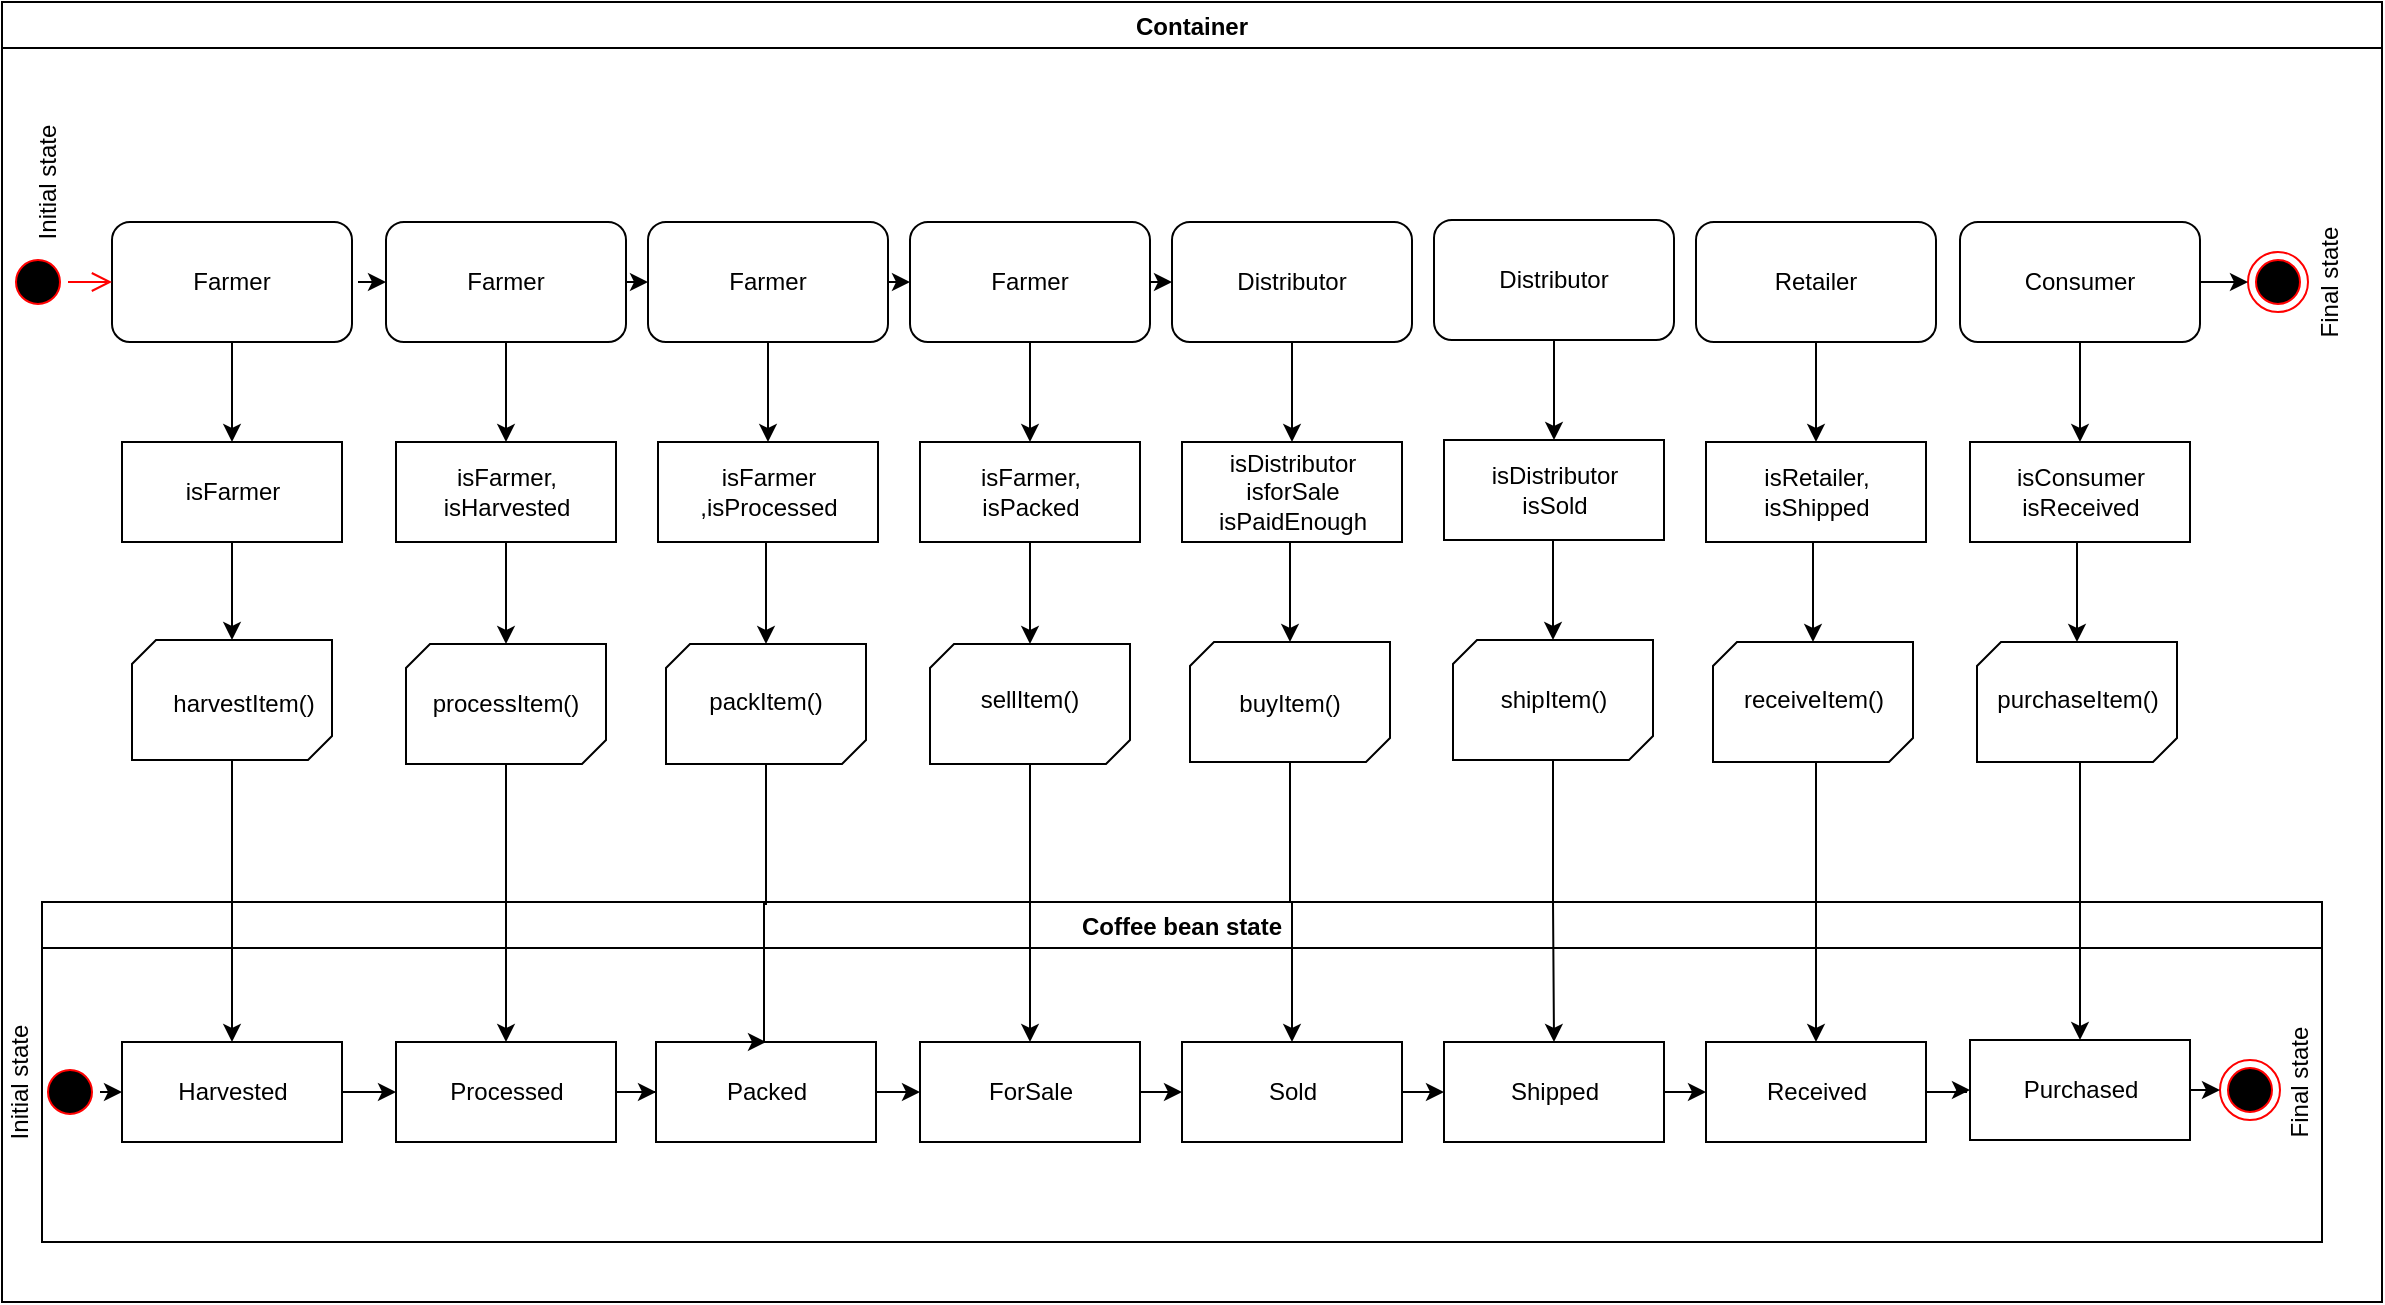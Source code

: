 <mxfile version="12.9.3" type="device"><diagram id="MonJi3JP2goFsn32RvlY" name="Page-1"><mxGraphModel dx="1369" dy="881" grid="1" gridSize="10" guides="1" tooltips="1" connect="1" arrows="1" fold="1" page="1" pageScale="1" pageWidth="850" pageHeight="1100" math="0" shadow="0"><root><mxCell id="0"/><mxCell id="1" parent="0"/><mxCell id="y3yy79AGP6lTJCqs8TFT-1" value="Container" style="swimlane;" parent="1" vertex="1"><mxGeometry x="190" y="91" width="1190" height="650" as="geometry"/></mxCell><mxCell id="y3yy79AGP6lTJCqs8TFT-3" value="" style="ellipse;html=1;shape=startState;fillColor=#000000;strokeColor=#ff0000;" parent="y3yy79AGP6lTJCqs8TFT-1" vertex="1"><mxGeometry x="3" y="125" width="30" height="30" as="geometry"/></mxCell><mxCell id="y3yy79AGP6lTJCqs8TFT-6" value="Coffee bean state" style="swimlane;" parent="y3yy79AGP6lTJCqs8TFT-1" vertex="1"><mxGeometry x="20" y="450" width="1140" height="170" as="geometry"/></mxCell><mxCell id="y3yy79AGP6lTJCqs8TFT-48" value="" style="edgeStyle=orthogonalEdgeStyle;rounded=0;orthogonalLoop=1;jettySize=auto;html=1;" parent="y3yy79AGP6lTJCqs8TFT-6" source="y3yy79AGP6lTJCqs8TFT-21" target="y3yy79AGP6lTJCqs8TFT-25" edge="1"><mxGeometry relative="1" as="geometry"/></mxCell><mxCell id="y3yy79AGP6lTJCqs8TFT-21" value="Harvested" style="html=1;" parent="y3yy79AGP6lTJCqs8TFT-6" vertex="1"><mxGeometry x="40" y="70" width="110" height="50" as="geometry"/></mxCell><mxCell id="y3yy79AGP6lTJCqs8TFT-51" value="" style="edgeStyle=orthogonalEdgeStyle;rounded=0;orthogonalLoop=1;jettySize=auto;html=1;" parent="y3yy79AGP6lTJCqs8TFT-6" source="y3yy79AGP6lTJCqs8TFT-23" target="y3yy79AGP6lTJCqs8TFT-22" edge="1"><mxGeometry relative="1" as="geometry"/></mxCell><mxCell id="y3yy79AGP6lTJCqs8TFT-50" value="" style="edgeStyle=orthogonalEdgeStyle;rounded=0;orthogonalLoop=1;jettySize=auto;html=1;entryX=0;entryY=0.5;entryDx=0;entryDy=0;" parent="y3yy79AGP6lTJCqs8TFT-6" source="y3yy79AGP6lTJCqs8TFT-24" target="y3yy79AGP6lTJCqs8TFT-23" edge="1"><mxGeometry relative="1" as="geometry"><mxPoint x="445" y="95" as="targetPoint"/></mxGeometry></mxCell><mxCell id="y3yy79AGP6lTJCqs8TFT-49" value="" style="edgeStyle=orthogonalEdgeStyle;rounded=0;orthogonalLoop=1;jettySize=auto;html=1;" parent="y3yy79AGP6lTJCqs8TFT-6" source="y3yy79AGP6lTJCqs8TFT-25" target="y3yy79AGP6lTJCqs8TFT-24" edge="1"><mxGeometry relative="1" as="geometry"/></mxCell><mxCell id="y3yy79AGP6lTJCqs8TFT-27" value="" style="ellipse;html=1;shape=endState;fillColor=#000000;strokeColor=#ff0000;" parent="y3yy79AGP6lTJCqs8TFT-6" vertex="1"><mxGeometry x="1089" y="79" width="30" height="30" as="geometry"/></mxCell><mxCell id="eGiz_BsD56BMjdw_Xaa4-88" style="edgeStyle=orthogonalEdgeStyle;rounded=0;orthogonalLoop=1;jettySize=auto;html=1;exitX=1;exitY=0.5;exitDx=0;exitDy=0;entryX=0;entryY=0.5;entryDx=0;entryDy=0;" edge="1" parent="y3yy79AGP6lTJCqs8TFT-6" source="y3yy79AGP6lTJCqs8TFT-29" target="y3yy79AGP6lTJCqs8TFT-21"><mxGeometry relative="1" as="geometry"/></mxCell><mxCell id="y3yy79AGP6lTJCqs8TFT-29" value="" style="ellipse;html=1;shape=startState;fillColor=#000000;strokeColor=#ff0000;" parent="y3yy79AGP6lTJCqs8TFT-6" vertex="1"><mxGeometry x="-1" y="80" width="30" height="30" as="geometry"/></mxCell><mxCell id="eGiz_BsD56BMjdw_Xaa4-70" value="" style="group" vertex="1" connectable="0" parent="y3yy79AGP6lTJCqs8TFT-6"><mxGeometry x="177" y="70" width="110" height="50" as="geometry"/></mxCell><mxCell id="y3yy79AGP6lTJCqs8TFT-25" value="Processed" style="html=1;" parent="eGiz_BsD56BMjdw_Xaa4-70" vertex="1"><mxGeometry width="110" height="50" as="geometry"/></mxCell><mxCell id="eGiz_BsD56BMjdw_Xaa4-71" value="" style="group" vertex="1" connectable="0" parent="y3yy79AGP6lTJCqs8TFT-6"><mxGeometry x="307" y="70" width="110" height="50" as="geometry"/></mxCell><mxCell id="y3yy79AGP6lTJCqs8TFT-24" value="Packed" style="html=1;" parent="eGiz_BsD56BMjdw_Xaa4-71" vertex="1"><mxGeometry width="110" height="50" as="geometry"/></mxCell><mxCell id="eGiz_BsD56BMjdw_Xaa4-72" value="" style="group" vertex="1" connectable="0" parent="y3yy79AGP6lTJCqs8TFT-6"><mxGeometry x="439" y="70" width="110" height="50" as="geometry"/></mxCell><mxCell id="y3yy79AGP6lTJCqs8TFT-23" value="ForSale" style="html=1;" parent="eGiz_BsD56BMjdw_Xaa4-72" vertex="1"><mxGeometry width="110" height="50" as="geometry"/></mxCell><mxCell id="eGiz_BsD56BMjdw_Xaa4-73" value="" style="group" vertex="1" connectable="0" parent="y3yy79AGP6lTJCqs8TFT-6"><mxGeometry x="570" y="70" width="110" height="50" as="geometry"/></mxCell><mxCell id="y3yy79AGP6lTJCqs8TFT-22" value="Sold" style="html=1;" parent="eGiz_BsD56BMjdw_Xaa4-73" vertex="1"><mxGeometry width="110" height="50" as="geometry"/></mxCell><mxCell id="eGiz_BsD56BMjdw_Xaa4-74" value="" style="group" vertex="1" connectable="0" parent="y3yy79AGP6lTJCqs8TFT-6"><mxGeometry x="701" y="70" width="110" height="50" as="geometry"/></mxCell><mxCell id="eGiz_BsD56BMjdw_Xaa4-32" value="Shipped" style="html=1;" vertex="1" parent="eGiz_BsD56BMjdw_Xaa4-74"><mxGeometry width="110" height="50" as="geometry"/></mxCell><mxCell id="eGiz_BsD56BMjdw_Xaa4-75" value="" style="group" vertex="1" connectable="0" parent="y3yy79AGP6lTJCqs8TFT-6"><mxGeometry x="832" y="70" width="110" height="50" as="geometry"/></mxCell><mxCell id="eGiz_BsD56BMjdw_Xaa4-33" value="Received" style="html=1;" vertex="1" parent="eGiz_BsD56BMjdw_Xaa4-75"><mxGeometry width="110" height="50" as="geometry"/></mxCell><mxCell id="eGiz_BsD56BMjdw_Xaa4-76" value="" style="group" vertex="1" connectable="0" parent="y3yy79AGP6lTJCqs8TFT-6"><mxGeometry x="964" y="69" width="110" height="50" as="geometry"/></mxCell><mxCell id="eGiz_BsD56BMjdw_Xaa4-34" value="Purchased" style="html=1;" vertex="1" parent="eGiz_BsD56BMjdw_Xaa4-76"><mxGeometry width="110" height="50" as="geometry"/></mxCell><mxCell id="eGiz_BsD56BMjdw_Xaa4-89" style="edgeStyle=orthogonalEdgeStyle;rounded=0;orthogonalLoop=1;jettySize=auto;html=1;entryX=0;entryY=0.5;entryDx=0;entryDy=0;" edge="1" parent="y3yy79AGP6lTJCqs8TFT-6" source="y3yy79AGP6lTJCqs8TFT-22" target="eGiz_BsD56BMjdw_Xaa4-32"><mxGeometry relative="1" as="geometry"/></mxCell><mxCell id="eGiz_BsD56BMjdw_Xaa4-90" style="edgeStyle=orthogonalEdgeStyle;rounded=0;orthogonalLoop=1;jettySize=auto;html=1;entryX=0;entryY=0.5;entryDx=0;entryDy=0;" edge="1" parent="y3yy79AGP6lTJCqs8TFT-6" source="eGiz_BsD56BMjdw_Xaa4-32" target="eGiz_BsD56BMjdw_Xaa4-33"><mxGeometry relative="1" as="geometry"/></mxCell><mxCell id="eGiz_BsD56BMjdw_Xaa4-91" style="edgeStyle=orthogonalEdgeStyle;rounded=0;orthogonalLoop=1;jettySize=auto;html=1;entryX=0;entryY=0.5;entryDx=0;entryDy=0;" edge="1" parent="y3yy79AGP6lTJCqs8TFT-6" source="eGiz_BsD56BMjdw_Xaa4-33" target="eGiz_BsD56BMjdw_Xaa4-34"><mxGeometry relative="1" as="geometry"/></mxCell><mxCell id="eGiz_BsD56BMjdw_Xaa4-92" style="edgeStyle=orthogonalEdgeStyle;rounded=0;orthogonalLoop=1;jettySize=auto;html=1;exitX=1;exitY=0.5;exitDx=0;exitDy=0;entryX=0;entryY=0.5;entryDx=0;entryDy=0;" edge="1" parent="y3yy79AGP6lTJCqs8TFT-6" source="eGiz_BsD56BMjdw_Xaa4-34" target="y3yy79AGP6lTJCqs8TFT-27"><mxGeometry relative="1" as="geometry"/></mxCell><mxCell id="y3yy79AGP6lTJCqs8TFT-11" value="" style="ellipse;html=1;shape=endState;fillColor=#000000;strokeColor=#ff0000;" parent="y3yy79AGP6lTJCqs8TFT-1" vertex="1"><mxGeometry x="1123" y="125" width="30" height="30" as="geometry"/></mxCell><mxCell id="y3yy79AGP6lTJCqs8TFT-36" style="edgeStyle=orthogonalEdgeStyle;rounded=0;orthogonalLoop=1;jettySize=auto;html=1;entryX=0.5;entryY=0;entryDx=0;entryDy=0;" parent="y3yy79AGP6lTJCqs8TFT-1" source="y3yy79AGP6lTJCqs8TFT-12" target="y3yy79AGP6lTJCqs8TFT-16" edge="1"><mxGeometry relative="1" as="geometry"/></mxCell><mxCell id="eGiz_BsD56BMjdw_Xaa4-68" style="edgeStyle=orthogonalEdgeStyle;rounded=0;orthogonalLoop=1;jettySize=auto;html=1;exitX=1;exitY=0.5;exitDx=0;exitDy=0;entryX=0;entryY=0.5;entryDx=0;entryDy=0;" edge="1" parent="y3yy79AGP6lTJCqs8TFT-1" source="y3yy79AGP6lTJCqs8TFT-12" target="y3yy79AGP6lTJCqs8TFT-13"><mxGeometry relative="1" as="geometry"/></mxCell><mxCell id="y3yy79AGP6lTJCqs8TFT-12" value="Farmer" style="rounded=1;whiteSpace=wrap;html=1;" parent="y3yy79AGP6lTJCqs8TFT-1" vertex="1"><mxGeometry x="192" y="110" width="120" height="60" as="geometry"/></mxCell><mxCell id="y3yy79AGP6lTJCqs8TFT-37" style="edgeStyle=orthogonalEdgeStyle;rounded=0;orthogonalLoop=1;jettySize=auto;html=1;entryX=0.5;entryY=0;entryDx=0;entryDy=0;" parent="y3yy79AGP6lTJCqs8TFT-1" source="y3yy79AGP6lTJCqs8TFT-13" target="y3yy79AGP6lTJCqs8TFT-17" edge="1"><mxGeometry relative="1" as="geometry"/></mxCell><mxCell id="eGiz_BsD56BMjdw_Xaa4-78" style="edgeStyle=orthogonalEdgeStyle;rounded=0;orthogonalLoop=1;jettySize=auto;html=1;exitX=1;exitY=0.5;exitDx=0;exitDy=0;entryX=0;entryY=0.5;entryDx=0;entryDy=0;" edge="1" parent="y3yy79AGP6lTJCqs8TFT-1" source="y3yy79AGP6lTJCqs8TFT-13" target="y3yy79AGP6lTJCqs8TFT-14"><mxGeometry relative="1" as="geometry"/></mxCell><mxCell id="y3yy79AGP6lTJCqs8TFT-13" value="Farmer" style="rounded=1;whiteSpace=wrap;html=1;" parent="y3yy79AGP6lTJCqs8TFT-1" vertex="1"><mxGeometry x="323" y="110" width="120" height="60" as="geometry"/></mxCell><mxCell id="y3yy79AGP6lTJCqs8TFT-38" style="edgeStyle=orthogonalEdgeStyle;rounded=0;orthogonalLoop=1;jettySize=auto;html=1;entryX=0.5;entryY=0;entryDx=0;entryDy=0;" parent="y3yy79AGP6lTJCqs8TFT-1" source="y3yy79AGP6lTJCqs8TFT-14" target="y3yy79AGP6lTJCqs8TFT-18" edge="1"><mxGeometry relative="1" as="geometry"/></mxCell><mxCell id="eGiz_BsD56BMjdw_Xaa4-79" style="edgeStyle=orthogonalEdgeStyle;rounded=0;orthogonalLoop=1;jettySize=auto;html=1;exitX=1;exitY=0.5;exitDx=0;exitDy=0;entryX=0;entryY=0.5;entryDx=0;entryDy=0;" edge="1" parent="y3yy79AGP6lTJCqs8TFT-1" source="y3yy79AGP6lTJCqs8TFT-14" target="y3yy79AGP6lTJCqs8TFT-15"><mxGeometry relative="1" as="geometry"/></mxCell><mxCell id="y3yy79AGP6lTJCqs8TFT-14" value="Farmer" style="rounded=1;whiteSpace=wrap;html=1;" parent="y3yy79AGP6lTJCqs8TFT-1" vertex="1"><mxGeometry x="454" y="110" width="120" height="60" as="geometry"/></mxCell><mxCell id="y3yy79AGP6lTJCqs8TFT-39" style="edgeStyle=orthogonalEdgeStyle;rounded=0;orthogonalLoop=1;jettySize=auto;html=1;" parent="y3yy79AGP6lTJCqs8TFT-1" source="y3yy79AGP6lTJCqs8TFT-15" target="y3yy79AGP6lTJCqs8TFT-19" edge="1"><mxGeometry relative="1" as="geometry"/></mxCell><mxCell id="y3yy79AGP6lTJCqs8TFT-15" value="Distributor" style="rounded=1;whiteSpace=wrap;html=1;" parent="y3yy79AGP6lTJCqs8TFT-1" vertex="1"><mxGeometry x="585" y="110" width="120" height="60" as="geometry"/></mxCell><mxCell id="eGiz_BsD56BMjdw_Xaa4-62" style="edgeStyle=orthogonalEdgeStyle;rounded=0;orthogonalLoop=1;jettySize=auto;html=1;" edge="1" parent="y3yy79AGP6lTJCqs8TFT-1" source="y3yy79AGP6lTJCqs8TFT-19" target="y3yy79AGP6lTJCqs8TFT-34"><mxGeometry relative="1" as="geometry"><Array as="points"><mxPoint x="644" y="279"/><mxPoint x="644" y="279"/></Array></mxGeometry></mxCell><mxCell id="y3yy79AGP6lTJCqs8TFT-19" value="isDistributor&lt;br&gt;isforSale&lt;br&gt;isPaidEnough" style="html=1;" parent="y3yy79AGP6lTJCqs8TFT-1" vertex="1"><mxGeometry x="590" y="220" width="110" height="50" as="geometry"/></mxCell><mxCell id="eGiz_BsD56BMjdw_Xaa4-61" style="edgeStyle=orthogonalEdgeStyle;rounded=0;orthogonalLoop=1;jettySize=auto;html=1;entryX=0.5;entryY=0;entryDx=0;entryDy=0;entryPerimeter=0;" edge="1" parent="y3yy79AGP6lTJCqs8TFT-1" source="y3yy79AGP6lTJCqs8TFT-18" target="y3yy79AGP6lTJCqs8TFT-33"><mxGeometry relative="1" as="geometry"/></mxCell><mxCell id="y3yy79AGP6lTJCqs8TFT-18" value="isFarmer,&lt;br&gt;isPacked" style="html=1;" parent="y3yy79AGP6lTJCqs8TFT-1" vertex="1"><mxGeometry x="459" y="220" width="110" height="50" as="geometry"/></mxCell><mxCell id="eGiz_BsD56BMjdw_Xaa4-60" style="edgeStyle=orthogonalEdgeStyle;rounded=0;orthogonalLoop=1;jettySize=auto;html=1;entryX=0.5;entryY=0;entryDx=0;entryDy=0;entryPerimeter=0;" edge="1" parent="y3yy79AGP6lTJCqs8TFT-1" source="y3yy79AGP6lTJCqs8TFT-17" target="y3yy79AGP6lTJCqs8TFT-32"><mxGeometry relative="1" as="geometry"><Array as="points"><mxPoint x="382" y="289"/><mxPoint x="382" y="289"/></Array></mxGeometry></mxCell><mxCell id="y3yy79AGP6lTJCqs8TFT-17" value="isFarmer&lt;br&gt;,isProcessed" style="html=1;" parent="y3yy79AGP6lTJCqs8TFT-1" vertex="1"><mxGeometry x="328" y="220" width="110" height="50" as="geometry"/></mxCell><mxCell id="eGiz_BsD56BMjdw_Xaa4-58" style="edgeStyle=orthogonalEdgeStyle;rounded=0;orthogonalLoop=1;jettySize=auto;html=1;" edge="1" parent="y3yy79AGP6lTJCqs8TFT-1" source="y3yy79AGP6lTJCqs8TFT-16" target="y3yy79AGP6lTJCqs8TFT-31"><mxGeometry relative="1" as="geometry"/></mxCell><mxCell id="y3yy79AGP6lTJCqs8TFT-16" value="isFarmer,&lt;br&gt;isHarvested" style="html=1;" parent="y3yy79AGP6lTJCqs8TFT-1" vertex="1"><mxGeometry x="197" y="220" width="110" height="50" as="geometry"/></mxCell><mxCell id="y3yy79AGP6lTJCqs8TFT-54" value="Initial state" style="text;html=1;strokeColor=none;fillColor=none;align=center;verticalAlign=middle;whiteSpace=wrap;rounded=0;rotation=-90;" parent="y3yy79AGP6lTJCqs8TFT-1" vertex="1"><mxGeometry x="-26" y="530" width="70" height="20" as="geometry"/></mxCell><mxCell id="y3yy79AGP6lTJCqs8TFT-64" value="Initial state" style="text;html=1;strokeColor=none;fillColor=none;align=center;verticalAlign=middle;whiteSpace=wrap;rounded=0;rotation=-90;" parent="y3yy79AGP6lTJCqs8TFT-1" vertex="1"><mxGeometry x="-12" y="80" width="70" height="20" as="geometry"/></mxCell><mxCell id="y3yy79AGP6lTJCqs8TFT-65" value="Final state" style="text;html=1;strokeColor=none;fillColor=none;align=center;verticalAlign=middle;whiteSpace=wrap;rounded=0;rotation=-90;" parent="y3yy79AGP6lTJCqs8TFT-1" vertex="1"><mxGeometry x="1129" y="130" width="70" height="20" as="geometry"/></mxCell><mxCell id="eGiz_BsD56BMjdw_Xaa4-66" style="edgeStyle=orthogonalEdgeStyle;rounded=0;orthogonalLoop=1;jettySize=auto;html=1;entryX=0;entryY=0.5;entryDx=0;entryDy=0;" edge="1" parent="y3yy79AGP6lTJCqs8TFT-1" source="eGiz_BsD56BMjdw_Xaa4-13" target="y3yy79AGP6lTJCqs8TFT-11"><mxGeometry relative="1" as="geometry"/></mxCell><mxCell id="eGiz_BsD56BMjdw_Xaa4-13" value="Consumer" style="rounded=1;whiteSpace=wrap;html=1;" vertex="1" parent="y3yy79AGP6lTJCqs8TFT-1"><mxGeometry x="979" y="110" width="120" height="60" as="geometry"/></mxCell><mxCell id="eGiz_BsD56BMjdw_Xaa4-65" style="edgeStyle=orthogonalEdgeStyle;rounded=0;orthogonalLoop=1;jettySize=auto;html=1;entryX=0.5;entryY=0;entryDx=0;entryDy=0;entryPerimeter=0;" edge="1" parent="y3yy79AGP6lTJCqs8TFT-1" source="eGiz_BsD56BMjdw_Xaa4-15" target="eGiz_BsD56BMjdw_Xaa4-16"><mxGeometry relative="1" as="geometry"><Array as="points"><mxPoint x="1038" y="295"/></Array></mxGeometry></mxCell><mxCell id="eGiz_BsD56BMjdw_Xaa4-15" value="isConsumer&lt;br&gt;isReceived" style="html=1;" vertex="1" parent="y3yy79AGP6lTJCqs8TFT-1"><mxGeometry x="984" y="220" width="110" height="50" as="geometry"/></mxCell><mxCell id="eGiz_BsD56BMjdw_Xaa4-12" style="edgeStyle=orthogonalEdgeStyle;rounded=0;orthogonalLoop=1;jettySize=auto;html=1;" edge="1" parent="y3yy79AGP6lTJCqs8TFT-1" source="eGiz_BsD56BMjdw_Xaa4-13" target="eGiz_BsD56BMjdw_Xaa4-15"><mxGeometry relative="1" as="geometry"/></mxCell><mxCell id="eGiz_BsD56BMjdw_Xaa4-8" value="Retailer" style="rounded=1;whiteSpace=wrap;html=1;" vertex="1" parent="y3yy79AGP6lTJCqs8TFT-1"><mxGeometry x="847" y="110" width="120" height="60" as="geometry"/></mxCell><mxCell id="eGiz_BsD56BMjdw_Xaa4-64" style="edgeStyle=orthogonalEdgeStyle;rounded=0;orthogonalLoop=1;jettySize=auto;html=1;entryX=0.5;entryY=0;entryDx=0;entryDy=0;entryPerimeter=0;" edge="1" parent="y3yy79AGP6lTJCqs8TFT-1" source="eGiz_BsD56BMjdw_Xaa4-10" target="eGiz_BsD56BMjdw_Xaa4-11"><mxGeometry relative="1" as="geometry"><Array as="points"><mxPoint x="906" y="295"/></Array></mxGeometry></mxCell><mxCell id="eGiz_BsD56BMjdw_Xaa4-10" value="isRetailer,&lt;br&gt;isShipped" style="html=1;" vertex="1" parent="y3yy79AGP6lTJCqs8TFT-1"><mxGeometry x="852" y="220" width="110" height="50" as="geometry"/></mxCell><mxCell id="eGiz_BsD56BMjdw_Xaa4-7" style="edgeStyle=orthogonalEdgeStyle;rounded=0;orthogonalLoop=1;jettySize=auto;html=1;" edge="1" parent="y3yy79AGP6lTJCqs8TFT-1" source="eGiz_BsD56BMjdw_Xaa4-8" target="eGiz_BsD56BMjdw_Xaa4-10"><mxGeometry relative="1" as="geometry"/></mxCell><mxCell id="y3yy79AGP6lTJCqs8TFT-55" value="Final state" style="text;html=1;strokeColor=none;fillColor=none;align=center;verticalAlign=middle;whiteSpace=wrap;rounded=0;rotation=-90;" parent="y3yy79AGP6lTJCqs8TFT-1" vertex="1"><mxGeometry x="1114" y="530" width="70" height="20" as="geometry"/></mxCell><mxCell id="eGiz_BsD56BMjdw_Xaa4-36" value="" style="group" vertex="1" connectable="0" parent="y3yy79AGP6lTJCqs8TFT-1"><mxGeometry x="202" y="321" width="100" height="60" as="geometry"/></mxCell><mxCell id="y3yy79AGP6lTJCqs8TFT-31" value="" style="verticalLabelPosition=bottom;verticalAlign=top;html=1;shape=mxgraph.basic.diag_snip_rect;dx=6;" parent="eGiz_BsD56BMjdw_Xaa4-36" vertex="1"><mxGeometry width="100" height="60" as="geometry"/></mxCell><mxCell id="eGiz_BsD56BMjdw_Xaa4-22" value="processItem()" style="text;html=1;strokeColor=none;fillColor=none;align=center;verticalAlign=middle;whiteSpace=wrap;rounded=0;" vertex="1" parent="eGiz_BsD56BMjdw_Xaa4-36"><mxGeometry x="30" y="20" width="40" height="20" as="geometry"/></mxCell><mxCell id="eGiz_BsD56BMjdw_Xaa4-37" value="" style="group" vertex="1" connectable="0" parent="y3yy79AGP6lTJCqs8TFT-1"><mxGeometry x="333" y="321" width="100" height="60" as="geometry"/></mxCell><mxCell id="y3yy79AGP6lTJCqs8TFT-32" value="" style="verticalLabelPosition=bottom;verticalAlign=top;html=1;shape=mxgraph.basic.diag_snip_rect;dx=6;" parent="eGiz_BsD56BMjdw_Xaa4-37" vertex="1"><mxGeometry x="-1" width="100" height="60" as="geometry"/></mxCell><mxCell id="eGiz_BsD56BMjdw_Xaa4-23" value="packItem()" style="text;html=1;strokeColor=none;fillColor=none;align=center;verticalAlign=middle;whiteSpace=wrap;rounded=0;" vertex="1" parent="eGiz_BsD56BMjdw_Xaa4-37"><mxGeometry x="29" y="19" width="40" height="20" as="geometry"/></mxCell><mxCell id="eGiz_BsD56BMjdw_Xaa4-38" value="" style="group" vertex="1" connectable="0" parent="y3yy79AGP6lTJCqs8TFT-1"><mxGeometry x="464" y="321" width="100" height="60" as="geometry"/></mxCell><mxCell id="y3yy79AGP6lTJCqs8TFT-33" value="" style="verticalLabelPosition=bottom;verticalAlign=top;html=1;shape=mxgraph.basic.diag_snip_rect;dx=6;" parent="eGiz_BsD56BMjdw_Xaa4-38" vertex="1"><mxGeometry width="100" height="60" as="geometry"/></mxCell><mxCell id="eGiz_BsD56BMjdw_Xaa4-24" value="sellItem()" style="text;html=1;strokeColor=none;fillColor=none;align=center;verticalAlign=middle;whiteSpace=wrap;rounded=0;" vertex="1" parent="eGiz_BsD56BMjdw_Xaa4-38"><mxGeometry x="30" y="18" width="40" height="20" as="geometry"/></mxCell><mxCell id="eGiz_BsD56BMjdw_Xaa4-39" value="" style="group" vertex="1" connectable="0" parent="y3yy79AGP6lTJCqs8TFT-1"><mxGeometry x="595" y="320" width="100" height="60" as="geometry"/></mxCell><mxCell id="y3yy79AGP6lTJCqs8TFT-34" value="" style="verticalLabelPosition=bottom;verticalAlign=top;html=1;shape=mxgraph.basic.diag_snip_rect;dx=6;" parent="eGiz_BsD56BMjdw_Xaa4-39" vertex="1"><mxGeometry x="-1" width="100" height="60" as="geometry"/></mxCell><mxCell id="eGiz_BsD56BMjdw_Xaa4-25" value="buyItem()" style="text;html=1;strokeColor=none;fillColor=none;align=center;verticalAlign=middle;whiteSpace=wrap;rounded=0;" vertex="1" parent="eGiz_BsD56BMjdw_Xaa4-39"><mxGeometry x="29" y="21" width="40" height="20" as="geometry"/></mxCell><mxCell id="eGiz_BsD56BMjdw_Xaa4-41" value="" style="group" vertex="1" connectable="0" parent="y3yy79AGP6lTJCqs8TFT-1"><mxGeometry x="855.5" y="320" width="103" height="60" as="geometry"/></mxCell><mxCell id="eGiz_BsD56BMjdw_Xaa4-11" value="" style="verticalLabelPosition=bottom;verticalAlign=top;html=1;shape=mxgraph.basic.diag_snip_rect;dx=6;" vertex="1" parent="eGiz_BsD56BMjdw_Xaa4-41"><mxGeometry width="100" height="60" as="geometry"/></mxCell><mxCell id="eGiz_BsD56BMjdw_Xaa4-27" value="receiveItem()" style="text;html=1;strokeColor=none;fillColor=none;align=center;verticalAlign=middle;whiteSpace=wrap;rounded=0;" vertex="1" parent="eGiz_BsD56BMjdw_Xaa4-41"><mxGeometry x="30" y="19" width="40" height="20" as="geometry"/></mxCell><mxCell id="eGiz_BsD56BMjdw_Xaa4-42" value="" style="group" vertex="1" connectable="0" parent="y3yy79AGP6lTJCqs8TFT-1"><mxGeometry x="987.5" y="320" width="103" height="60" as="geometry"/></mxCell><mxCell id="eGiz_BsD56BMjdw_Xaa4-16" value="" style="verticalLabelPosition=bottom;verticalAlign=top;html=1;shape=mxgraph.basic.diag_snip_rect;dx=6;" vertex="1" parent="eGiz_BsD56BMjdw_Xaa4-42"><mxGeometry width="100" height="60" as="geometry"/></mxCell><mxCell id="eGiz_BsD56BMjdw_Xaa4-28" value="purchaseItem()" style="text;html=1;strokeColor=none;fillColor=none;align=center;verticalAlign=middle;whiteSpace=wrap;rounded=0;" vertex="1" parent="eGiz_BsD56BMjdw_Xaa4-42"><mxGeometry x="30" y="19" width="40" height="20" as="geometry"/></mxCell><mxCell id="eGiz_BsD56BMjdw_Xaa4-49" style="edgeStyle=orthogonalEdgeStyle;rounded=0;orthogonalLoop=1;jettySize=auto;html=1;entryX=0.5;entryY=0;entryDx=0;entryDy=0;" edge="1" parent="y3yy79AGP6lTJCqs8TFT-1" source="y3yy79AGP6lTJCqs8TFT-31" target="y3yy79AGP6lTJCqs8TFT-25"><mxGeometry relative="1" as="geometry"/></mxCell><mxCell id="eGiz_BsD56BMjdw_Xaa4-51" style="edgeStyle=orthogonalEdgeStyle;rounded=0;orthogonalLoop=1;jettySize=auto;html=1;entryX=0.5;entryY=0;entryDx=0;entryDy=0;" edge="1" parent="y3yy79AGP6lTJCqs8TFT-1" source="y3yy79AGP6lTJCqs8TFT-32" target="y3yy79AGP6lTJCqs8TFT-24"><mxGeometry relative="1" as="geometry"><Array as="points"><mxPoint x="382" y="451"/><mxPoint x="381" y="451"/></Array></mxGeometry></mxCell><mxCell id="eGiz_BsD56BMjdw_Xaa4-52" style="edgeStyle=orthogonalEdgeStyle;rounded=0;orthogonalLoop=1;jettySize=auto;html=1;entryX=0.5;entryY=0;entryDx=0;entryDy=0;" edge="1" parent="y3yy79AGP6lTJCqs8TFT-1" source="y3yy79AGP6lTJCqs8TFT-33" target="y3yy79AGP6lTJCqs8TFT-23"><mxGeometry relative="1" as="geometry"/></mxCell><mxCell id="eGiz_BsD56BMjdw_Xaa4-54" style="edgeStyle=orthogonalEdgeStyle;rounded=0;orthogonalLoop=1;jettySize=auto;html=1;entryX=0.5;entryY=0;entryDx=0;entryDy=0;" edge="1" parent="y3yy79AGP6lTJCqs8TFT-1" source="y3yy79AGP6lTJCqs8TFT-34" target="y3yy79AGP6lTJCqs8TFT-22"><mxGeometry relative="1" as="geometry"/></mxCell><mxCell id="eGiz_BsD56BMjdw_Xaa4-56" style="edgeStyle=orthogonalEdgeStyle;rounded=0;orthogonalLoop=1;jettySize=auto;html=1;entryX=0.5;entryY=0;entryDx=0;entryDy=0;" edge="1" parent="y3yy79AGP6lTJCqs8TFT-1" source="eGiz_BsD56BMjdw_Xaa4-11" target="eGiz_BsD56BMjdw_Xaa4-33"><mxGeometry relative="1" as="geometry"><Array as="points"><mxPoint x="907" y="409"/><mxPoint x="907" y="409"/></Array></mxGeometry></mxCell><mxCell id="eGiz_BsD56BMjdw_Xaa4-57" style="edgeStyle=orthogonalEdgeStyle;rounded=0;orthogonalLoop=1;jettySize=auto;html=1;entryX=0.5;entryY=0;entryDx=0;entryDy=0;" edge="1" parent="y3yy79AGP6lTJCqs8TFT-1" source="eGiz_BsD56BMjdw_Xaa4-16" target="eGiz_BsD56BMjdw_Xaa4-34"><mxGeometry relative="1" as="geometry"><Array as="points"><mxPoint x="1039" y="419"/><mxPoint x="1039" y="419"/></Array></mxGeometry></mxCell><mxCell id="eGiz_BsD56BMjdw_Xaa4-69" value="" style="group" vertex="1" connectable="0" parent="y3yy79AGP6lTJCqs8TFT-1"><mxGeometry x="55" y="110" width="120" height="269" as="geometry"/></mxCell><mxCell id="y3yy79AGP6lTJCqs8TFT-2" value="Farmer" style="rounded=1;whiteSpace=wrap;html=1;" parent="eGiz_BsD56BMjdw_Xaa4-69" vertex="1"><mxGeometry width="120" height="60" as="geometry"/></mxCell><mxCell id="y3yy79AGP6lTJCqs8TFT-4" value="" style="edgeStyle=orthogonalEdgeStyle;html=1;verticalAlign=bottom;endArrow=open;endSize=8;strokeColor=#ff0000;entryX=0;entryY=0.5;entryDx=0;entryDy=0;" parent="eGiz_BsD56BMjdw_Xaa4-69" source="y3yy79AGP6lTJCqs8TFT-3" target="y3yy79AGP6lTJCqs8TFT-2" edge="1"><mxGeometry relative="1" as="geometry"><mxPoint x="46" y="125" as="targetPoint"/></mxGeometry></mxCell><mxCell id="y3yy79AGP6lTJCqs8TFT-5" value="isFarmer" style="html=1;" parent="eGiz_BsD56BMjdw_Xaa4-69" vertex="1"><mxGeometry x="5" y="110" width="110" height="50" as="geometry"/></mxCell><mxCell id="y3yy79AGP6lTJCqs8TFT-35" style="edgeStyle=orthogonalEdgeStyle;rounded=0;orthogonalLoop=1;jettySize=auto;html=1;entryX=0.5;entryY=0;entryDx=0;entryDy=0;" parent="eGiz_BsD56BMjdw_Xaa4-69" source="y3yy79AGP6lTJCqs8TFT-2" target="y3yy79AGP6lTJCqs8TFT-5" edge="1"><mxGeometry relative="1" as="geometry"/></mxCell><mxCell id="eGiz_BsD56BMjdw_Xaa4-35" value="" style="group" vertex="1" connectable="0" parent="eGiz_BsD56BMjdw_Xaa4-69"><mxGeometry x="10" y="209" width="100" height="60" as="geometry"/></mxCell><mxCell id="y3yy79AGP6lTJCqs8TFT-30" value="" style="verticalLabelPosition=bottom;verticalAlign=top;html=1;shape=mxgraph.basic.diag_snip_rect;dx=6;" parent="eGiz_BsD56BMjdw_Xaa4-35" vertex="1"><mxGeometry width="100" height="60" as="geometry"/></mxCell><mxCell id="eGiz_BsD56BMjdw_Xaa4-21" value="harvestItem()" style="text;html=1;strokeColor=none;fillColor=none;align=center;verticalAlign=middle;whiteSpace=wrap;rounded=0;" vertex="1" parent="eGiz_BsD56BMjdw_Xaa4-35"><mxGeometry x="36" y="22" width="40" height="20" as="geometry"/></mxCell><mxCell id="eGiz_BsD56BMjdw_Xaa4-43" style="edgeStyle=orthogonalEdgeStyle;rounded=0;orthogonalLoop=1;jettySize=auto;html=1;entryX=0.5;entryY=0;entryDx=0;entryDy=0;entryPerimeter=0;" edge="1" parent="eGiz_BsD56BMjdw_Xaa4-69" source="y3yy79AGP6lTJCqs8TFT-5" target="y3yy79AGP6lTJCqs8TFT-30"><mxGeometry relative="1" as="geometry"/></mxCell><mxCell id="eGiz_BsD56BMjdw_Xaa4-46" style="edgeStyle=orthogonalEdgeStyle;rounded=0;orthogonalLoop=1;jettySize=auto;html=1;" edge="1" parent="eGiz_BsD56BMjdw_Xaa4-69" source="y3yy79AGP6lTJCqs8TFT-30" target="y3yy79AGP6lTJCqs8TFT-21"><mxGeometry relative="1" as="geometry"/></mxCell><mxCell id="eGiz_BsD56BMjdw_Xaa4-67" style="edgeStyle=orthogonalEdgeStyle;rounded=0;orthogonalLoop=1;jettySize=auto;html=1;exitX=1;exitY=0.5;exitDx=0;exitDy=0;entryX=0;entryY=0.5;entryDx=0;entryDy=0;" edge="1" parent="y3yy79AGP6lTJCqs8TFT-1" target="y3yy79AGP6lTJCqs8TFT-12"><mxGeometry relative="1" as="geometry"><mxPoint x="178" y="140" as="sourcePoint"/></mxGeometry></mxCell><mxCell id="eGiz_BsD56BMjdw_Xaa4-2" style="edgeStyle=orthogonalEdgeStyle;rounded=0;orthogonalLoop=1;jettySize=auto;html=1;" edge="1" parent="1" source="eGiz_BsD56BMjdw_Xaa4-3" target="eGiz_BsD56BMjdw_Xaa4-5"><mxGeometry relative="1" as="geometry"/></mxCell><mxCell id="eGiz_BsD56BMjdw_Xaa4-3" value="Distributor" style="rounded=1;whiteSpace=wrap;html=1;" vertex="1" parent="1"><mxGeometry x="906" y="200" width="120" height="60" as="geometry"/></mxCell><mxCell id="eGiz_BsD56BMjdw_Xaa4-63" style="edgeStyle=orthogonalEdgeStyle;rounded=0;orthogonalLoop=1;jettySize=auto;html=1;entryX=0.5;entryY=0;entryDx=0;entryDy=0;entryPerimeter=0;" edge="1" parent="1" source="eGiz_BsD56BMjdw_Xaa4-5" target="eGiz_BsD56BMjdw_Xaa4-6"><mxGeometry relative="1" as="geometry"><Array as="points"><mxPoint x="966" y="385"/></Array></mxGeometry></mxCell><mxCell id="eGiz_BsD56BMjdw_Xaa4-5" value="isDistributor&lt;br&gt;isSold" style="html=1;" vertex="1" parent="1"><mxGeometry x="911" y="310" width="110" height="50" as="geometry"/></mxCell><mxCell id="eGiz_BsD56BMjdw_Xaa4-40" value="" style="group" vertex="1" connectable="0" parent="1"><mxGeometry x="915.5" y="410" width="101" height="60" as="geometry"/></mxCell><mxCell id="eGiz_BsD56BMjdw_Xaa4-6" value="" style="verticalLabelPosition=bottom;verticalAlign=top;html=1;shape=mxgraph.basic.diag_snip_rect;dx=6;" vertex="1" parent="eGiz_BsD56BMjdw_Xaa4-40"><mxGeometry width="100" height="60" as="geometry"/></mxCell><mxCell id="eGiz_BsD56BMjdw_Xaa4-26" value="shipItem()" style="text;html=1;strokeColor=none;fillColor=none;align=center;verticalAlign=middle;whiteSpace=wrap;rounded=0;" vertex="1" parent="eGiz_BsD56BMjdw_Xaa4-40"><mxGeometry x="30" y="20" width="40" height="20" as="geometry"/></mxCell><mxCell id="eGiz_BsD56BMjdw_Xaa4-55" style="edgeStyle=orthogonalEdgeStyle;rounded=0;orthogonalLoop=1;jettySize=auto;html=1;" edge="1" parent="1" source="eGiz_BsD56BMjdw_Xaa4-6" target="eGiz_BsD56BMjdw_Xaa4-32"><mxGeometry relative="1" as="geometry"/></mxCell></root></mxGraphModel></diagram></mxfile>